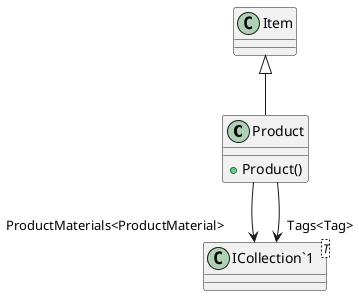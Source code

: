 @startuml
class Product {
    + Product()
}
class "ICollection`1"<T> {
}
Item <|-- Product
Product --> "ProductMaterials<ProductMaterial>" "ICollection`1"
Product --> "Tags<Tag>" "ICollection`1"
@enduml
